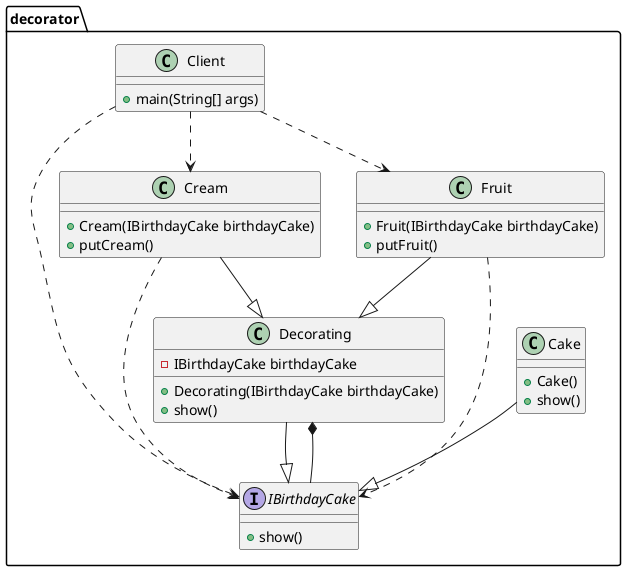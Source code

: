 @startuml
'https://plantuml.com/sequence-diagram

@startuml
' 定义包
package decorator {
    ' 定义接口
    interface IBirthdayCake {
        + show()
    }

    ' 定义具体类
    class Cake {
        + Cake()
        + show()
    }

    class Decorating {
        - IBirthdayCake birthdayCake
        + Decorating(IBirthdayCake birthdayCake)
        + show()
    }

    class Cream {
        + Cream(IBirthdayCake birthdayCake)
        + putCream()
    }

    class Fruit {
        + Fruit(IBirthdayCake birthdayCake)
        + putFruit()
    }

    class Client {
        + main(String[] args)
    }

    ' 实现关系
    Cake --|> IBirthdayCake
    Decorating --|> IBirthdayCake

    ' 继承关系
    Cream --|> Decorating
    Fruit --|> Decorating

    ' 依赖关系
    Client ..> IBirthdayCake
    Client ..> Cream
    Client ..> Fruit
    Cream ..> IBirthdayCake
    Fruit ..> IBirthdayCake
    Decorating *-- IBirthdayCake
}
@enduml